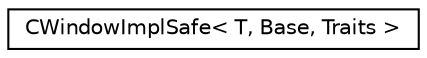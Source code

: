 digraph G
{
  edge [fontname="Helvetica",fontsize="10",labelfontname="Helvetica",labelfontsize="10"];
  node [fontname="Helvetica",fontsize="10",shape=record];
  rankdir="LR";
  Node1 [label="CWindowImplSafe\< T, Base, Traits \>",height=0.2,width=0.4,color="black", fillcolor="white", style="filled",URL="$class_c_window_impl_safe.html"];
}
